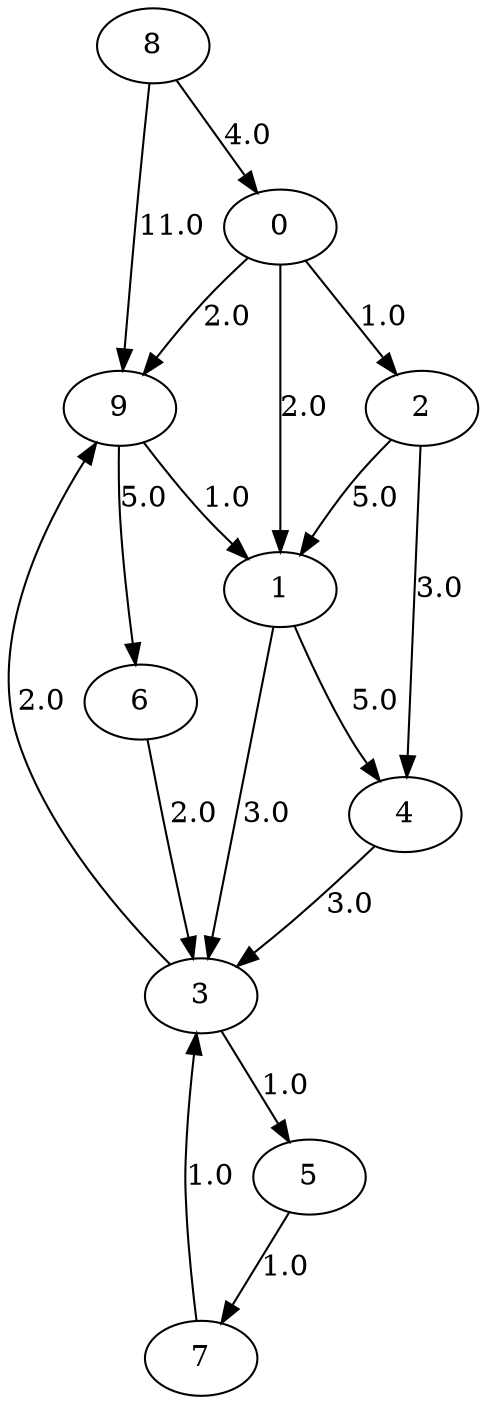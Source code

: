 digraph {
    9 -> 1[label=1.0];
    4 -> 3[label=3.0];
    6 -> 3[label=2.0];
    1 -> 4[label=5.0];
    8 -> 0[label=4.0];
    7 -> 3[label=1.0];
    0 -> 2[label=1.0];
    3 -> 9[label=2.0];
    5 -> 7[label=1.0];
    2 -> 4[label=3.0];
    9 -> 6[label=5.0];
    0 -> 1[label=2.0];
    8 -> 9[label=11.0];
    1 -> 3[label=3.0];
    0 -> 9[label=2.0];
    2 -> 1[label=5.0];
    3 -> 5[label=1.0];
}